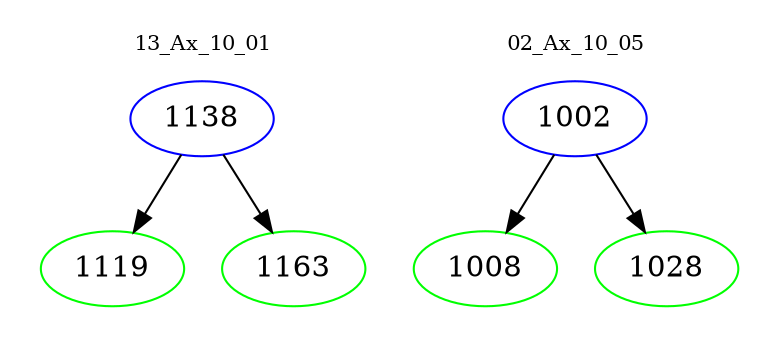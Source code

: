digraph{
subgraph cluster_0 {
color = white
label = "13_Ax_10_01";
fontsize=10;
T0_1138 [label="1138", color="blue"]
T0_1138 -> T0_1119 [color="black"]
T0_1119 [label="1119", color="green"]
T0_1138 -> T0_1163 [color="black"]
T0_1163 [label="1163", color="green"]
}
subgraph cluster_1 {
color = white
label = "02_Ax_10_05";
fontsize=10;
T1_1002 [label="1002", color="blue"]
T1_1002 -> T1_1008 [color="black"]
T1_1008 [label="1008", color="green"]
T1_1002 -> T1_1028 [color="black"]
T1_1028 [label="1028", color="green"]
}
}
